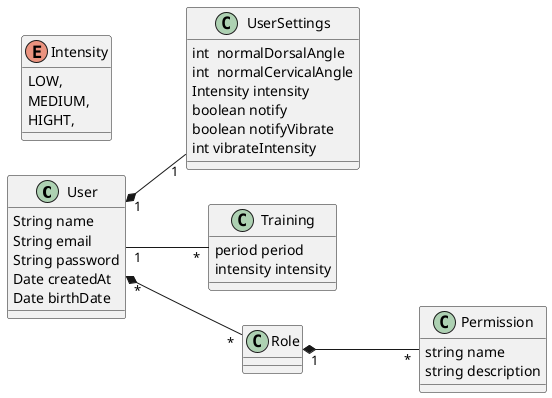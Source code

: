 @startuml
left to right direction 

User "1" *-- "1" UserSettings
User "1" -- "*"  Training 
Role "1" *-- "*" Permission 
User "*" *-- "*" Role 
class User{
    String name
    String email
    String password
    Date createdAt
    Date birthDate 
  }

class Role {
    
  }

class Permission{
    string name 
    string description 
  }

class UserSettings{
    int  normalDorsalAngle    
    int  normalCervicalAngle  
    Intensity intensity
    boolean notify
    boolean notifyVibrate
    int vibrateIntensity
  }
class Training{
    period period 
    intensity intensity
  }
enum Intensity{
    LOW,
    MEDIUM,
    HIGHT,
  }
@enduml

